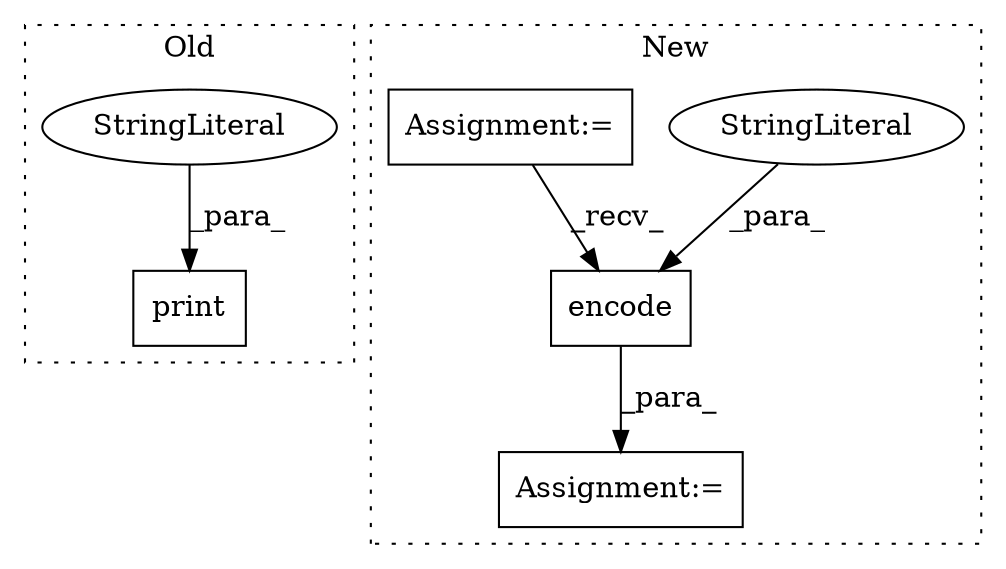 digraph G {
subgraph cluster0 {
1 [label="print" a="32" s="1875,1917" l="6,1" shape="box"];
4 [label="StringLiteral" a="45" s="1881" l="21" shape="ellipse"];
label = "Old";
style="dotted";
}
subgraph cluster1 {
2 [label="encode" a="32" s="2329,2343" l="7,1" shape="box"];
3 [label="StringLiteral" a="45" s="2336" l="7" shape="ellipse"];
5 [label="Assignment:=" a="7" s="1973" l="1" shape="box"];
6 [label="Assignment:=" a="7" s="2651" l="1" shape="box"];
label = "New";
style="dotted";
}
2 -> 6 [label="_para_"];
3 -> 2 [label="_para_"];
4 -> 1 [label="_para_"];
5 -> 2 [label="_recv_"];
}